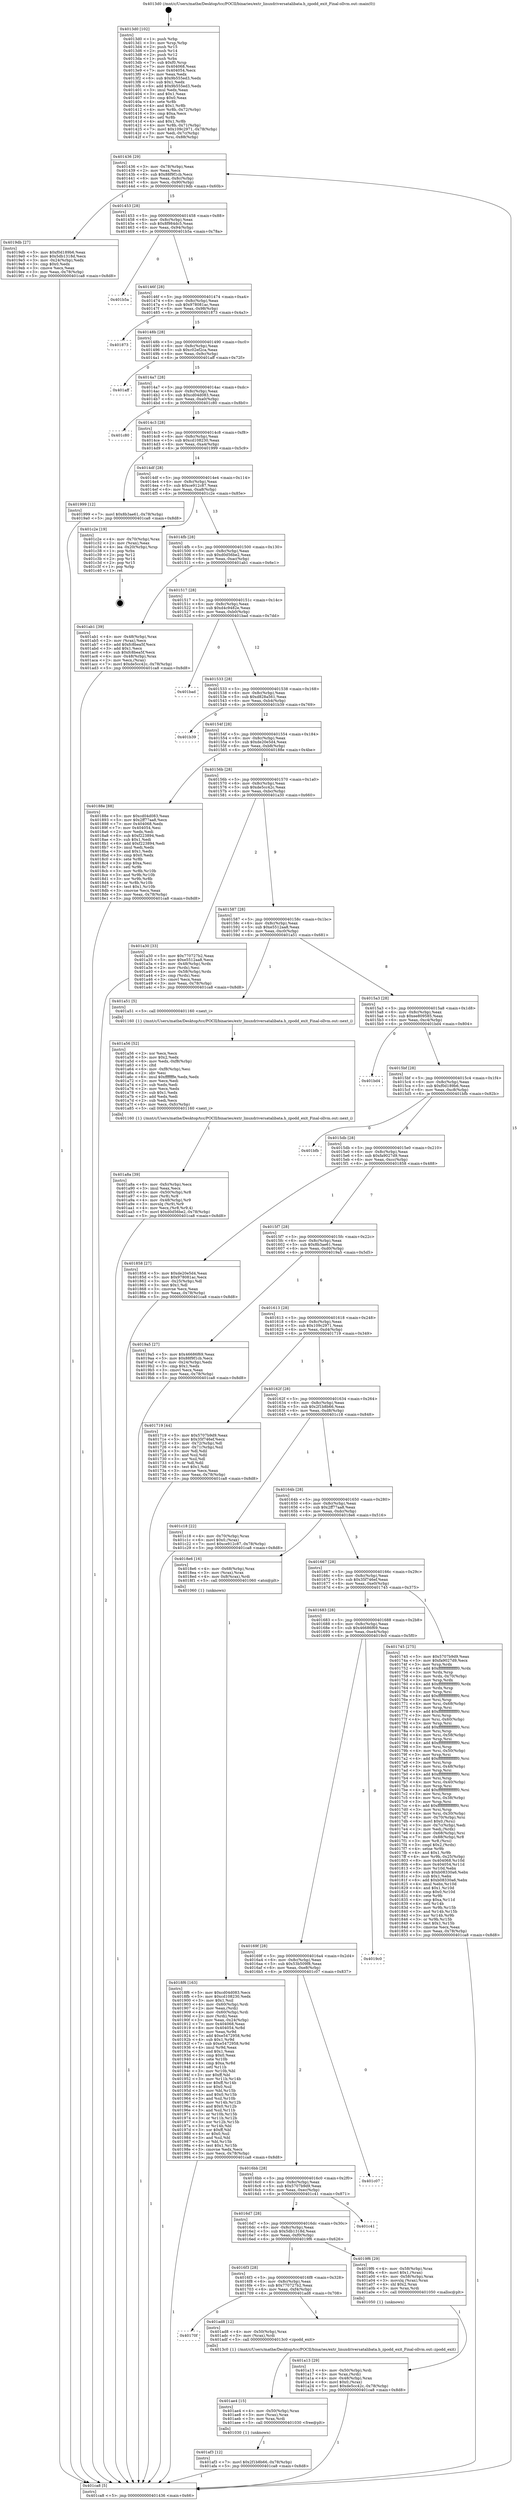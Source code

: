 digraph "0x4013d0" {
  label = "0x4013d0 (/mnt/c/Users/mathe/Desktop/tcc/POCII/binaries/extr_linuxdriversatalibata.h_zpodd_exit_Final-ollvm.out::main(0))"
  labelloc = "t"
  node[shape=record]

  Entry [label="",width=0.3,height=0.3,shape=circle,fillcolor=black,style=filled]
  "0x401436" [label="{
     0x401436 [29]\l
     | [instrs]\l
     &nbsp;&nbsp;0x401436 \<+3\>: mov -0x78(%rbp),%eax\l
     &nbsp;&nbsp;0x401439 \<+2\>: mov %eax,%ecx\l
     &nbsp;&nbsp;0x40143b \<+6\>: sub $0x88f9f1cb,%ecx\l
     &nbsp;&nbsp;0x401441 \<+6\>: mov %eax,-0x8c(%rbp)\l
     &nbsp;&nbsp;0x401447 \<+6\>: mov %ecx,-0x90(%rbp)\l
     &nbsp;&nbsp;0x40144d \<+6\>: je 00000000004019db \<main+0x60b\>\l
  }"]
  "0x4019db" [label="{
     0x4019db [27]\l
     | [instrs]\l
     &nbsp;&nbsp;0x4019db \<+5\>: mov $0xf0d189b6,%eax\l
     &nbsp;&nbsp;0x4019e0 \<+5\>: mov $0x5db1318d,%ecx\l
     &nbsp;&nbsp;0x4019e5 \<+3\>: mov -0x24(%rbp),%edx\l
     &nbsp;&nbsp;0x4019e8 \<+3\>: cmp $0x0,%edx\l
     &nbsp;&nbsp;0x4019eb \<+3\>: cmove %ecx,%eax\l
     &nbsp;&nbsp;0x4019ee \<+3\>: mov %eax,-0x78(%rbp)\l
     &nbsp;&nbsp;0x4019f1 \<+5\>: jmp 0000000000401ca8 \<main+0x8d8\>\l
  }"]
  "0x401453" [label="{
     0x401453 [28]\l
     | [instrs]\l
     &nbsp;&nbsp;0x401453 \<+5\>: jmp 0000000000401458 \<main+0x88\>\l
     &nbsp;&nbsp;0x401458 \<+6\>: mov -0x8c(%rbp),%eax\l
     &nbsp;&nbsp;0x40145e \<+5\>: sub $0x8f984dc5,%eax\l
     &nbsp;&nbsp;0x401463 \<+6\>: mov %eax,-0x94(%rbp)\l
     &nbsp;&nbsp;0x401469 \<+6\>: je 0000000000401b5a \<main+0x78a\>\l
  }"]
  Exit [label="",width=0.3,height=0.3,shape=circle,fillcolor=black,style=filled,peripheries=2]
  "0x401b5a" [label="{
     0x401b5a\l
  }", style=dashed]
  "0x40146f" [label="{
     0x40146f [28]\l
     | [instrs]\l
     &nbsp;&nbsp;0x40146f \<+5\>: jmp 0000000000401474 \<main+0xa4\>\l
     &nbsp;&nbsp;0x401474 \<+6\>: mov -0x8c(%rbp),%eax\l
     &nbsp;&nbsp;0x40147a \<+5\>: sub $0x978081ac,%eax\l
     &nbsp;&nbsp;0x40147f \<+6\>: mov %eax,-0x98(%rbp)\l
     &nbsp;&nbsp;0x401485 \<+6\>: je 0000000000401873 \<main+0x4a3\>\l
  }"]
  "0x401af3" [label="{
     0x401af3 [12]\l
     | [instrs]\l
     &nbsp;&nbsp;0x401af3 \<+7\>: movl $0x2f1b8b66,-0x78(%rbp)\l
     &nbsp;&nbsp;0x401afa \<+5\>: jmp 0000000000401ca8 \<main+0x8d8\>\l
  }"]
  "0x401873" [label="{
     0x401873\l
  }", style=dashed]
  "0x40148b" [label="{
     0x40148b [28]\l
     | [instrs]\l
     &nbsp;&nbsp;0x40148b \<+5\>: jmp 0000000000401490 \<main+0xc0\>\l
     &nbsp;&nbsp;0x401490 \<+6\>: mov -0x8c(%rbp),%eax\l
     &nbsp;&nbsp;0x401496 \<+5\>: sub $0xc02ef2ca,%eax\l
     &nbsp;&nbsp;0x40149b \<+6\>: mov %eax,-0x9c(%rbp)\l
     &nbsp;&nbsp;0x4014a1 \<+6\>: je 0000000000401aff \<main+0x72f\>\l
  }"]
  "0x401ae4" [label="{
     0x401ae4 [15]\l
     | [instrs]\l
     &nbsp;&nbsp;0x401ae4 \<+4\>: mov -0x50(%rbp),%rax\l
     &nbsp;&nbsp;0x401ae8 \<+3\>: mov (%rax),%rax\l
     &nbsp;&nbsp;0x401aeb \<+3\>: mov %rax,%rdi\l
     &nbsp;&nbsp;0x401aee \<+5\>: call 0000000000401030 \<free@plt\>\l
     | [calls]\l
     &nbsp;&nbsp;0x401030 \{1\} (unknown)\l
  }"]
  "0x401aff" [label="{
     0x401aff\l
  }", style=dashed]
  "0x4014a7" [label="{
     0x4014a7 [28]\l
     | [instrs]\l
     &nbsp;&nbsp;0x4014a7 \<+5\>: jmp 00000000004014ac \<main+0xdc\>\l
     &nbsp;&nbsp;0x4014ac \<+6\>: mov -0x8c(%rbp),%eax\l
     &nbsp;&nbsp;0x4014b2 \<+5\>: sub $0xcd04d083,%eax\l
     &nbsp;&nbsp;0x4014b7 \<+6\>: mov %eax,-0xa0(%rbp)\l
     &nbsp;&nbsp;0x4014bd \<+6\>: je 0000000000401c80 \<main+0x8b0\>\l
  }"]
  "0x40170f" [label="{
     0x40170f\l
  }", style=dashed]
  "0x401c80" [label="{
     0x401c80\l
  }", style=dashed]
  "0x4014c3" [label="{
     0x4014c3 [28]\l
     | [instrs]\l
     &nbsp;&nbsp;0x4014c3 \<+5\>: jmp 00000000004014c8 \<main+0xf8\>\l
     &nbsp;&nbsp;0x4014c8 \<+6\>: mov -0x8c(%rbp),%eax\l
     &nbsp;&nbsp;0x4014ce \<+5\>: sub $0xcd108230,%eax\l
     &nbsp;&nbsp;0x4014d3 \<+6\>: mov %eax,-0xa4(%rbp)\l
     &nbsp;&nbsp;0x4014d9 \<+6\>: je 0000000000401999 \<main+0x5c9\>\l
  }"]
  "0x401ad8" [label="{
     0x401ad8 [12]\l
     | [instrs]\l
     &nbsp;&nbsp;0x401ad8 \<+4\>: mov -0x50(%rbp),%rax\l
     &nbsp;&nbsp;0x401adc \<+3\>: mov (%rax),%rdi\l
     &nbsp;&nbsp;0x401adf \<+5\>: call 00000000004013c0 \<zpodd_exit\>\l
     | [calls]\l
     &nbsp;&nbsp;0x4013c0 \{1\} (/mnt/c/Users/mathe/Desktop/tcc/POCII/binaries/extr_linuxdriversatalibata.h_zpodd_exit_Final-ollvm.out::zpodd_exit)\l
  }"]
  "0x401999" [label="{
     0x401999 [12]\l
     | [instrs]\l
     &nbsp;&nbsp;0x401999 \<+7\>: movl $0x8b3ae61,-0x78(%rbp)\l
     &nbsp;&nbsp;0x4019a0 \<+5\>: jmp 0000000000401ca8 \<main+0x8d8\>\l
  }"]
  "0x4014df" [label="{
     0x4014df [28]\l
     | [instrs]\l
     &nbsp;&nbsp;0x4014df \<+5\>: jmp 00000000004014e4 \<main+0x114\>\l
     &nbsp;&nbsp;0x4014e4 \<+6\>: mov -0x8c(%rbp),%eax\l
     &nbsp;&nbsp;0x4014ea \<+5\>: sub $0xce912c87,%eax\l
     &nbsp;&nbsp;0x4014ef \<+6\>: mov %eax,-0xa8(%rbp)\l
     &nbsp;&nbsp;0x4014f5 \<+6\>: je 0000000000401c2e \<main+0x85e\>\l
  }"]
  "0x401a8a" [label="{
     0x401a8a [39]\l
     | [instrs]\l
     &nbsp;&nbsp;0x401a8a \<+6\>: mov -0xfc(%rbp),%ecx\l
     &nbsp;&nbsp;0x401a90 \<+3\>: imul %eax,%ecx\l
     &nbsp;&nbsp;0x401a93 \<+4\>: mov -0x50(%rbp),%r8\l
     &nbsp;&nbsp;0x401a97 \<+3\>: mov (%r8),%r8\l
     &nbsp;&nbsp;0x401a9a \<+4\>: mov -0x48(%rbp),%r9\l
     &nbsp;&nbsp;0x401a9e \<+3\>: movslq (%r9),%r9\l
     &nbsp;&nbsp;0x401aa1 \<+4\>: mov %ecx,(%r8,%r9,4)\l
     &nbsp;&nbsp;0x401aa5 \<+7\>: movl $0xd0d56be2,-0x78(%rbp)\l
     &nbsp;&nbsp;0x401aac \<+5\>: jmp 0000000000401ca8 \<main+0x8d8\>\l
  }"]
  "0x401c2e" [label="{
     0x401c2e [19]\l
     | [instrs]\l
     &nbsp;&nbsp;0x401c2e \<+4\>: mov -0x70(%rbp),%rax\l
     &nbsp;&nbsp;0x401c32 \<+2\>: mov (%rax),%eax\l
     &nbsp;&nbsp;0x401c34 \<+4\>: lea -0x20(%rbp),%rsp\l
     &nbsp;&nbsp;0x401c38 \<+1\>: pop %rbx\l
     &nbsp;&nbsp;0x401c39 \<+2\>: pop %r12\l
     &nbsp;&nbsp;0x401c3b \<+2\>: pop %r14\l
     &nbsp;&nbsp;0x401c3d \<+2\>: pop %r15\l
     &nbsp;&nbsp;0x401c3f \<+1\>: pop %rbp\l
     &nbsp;&nbsp;0x401c40 \<+1\>: ret\l
  }"]
  "0x4014fb" [label="{
     0x4014fb [28]\l
     | [instrs]\l
     &nbsp;&nbsp;0x4014fb \<+5\>: jmp 0000000000401500 \<main+0x130\>\l
     &nbsp;&nbsp;0x401500 \<+6\>: mov -0x8c(%rbp),%eax\l
     &nbsp;&nbsp;0x401506 \<+5\>: sub $0xd0d56be2,%eax\l
     &nbsp;&nbsp;0x40150b \<+6\>: mov %eax,-0xac(%rbp)\l
     &nbsp;&nbsp;0x401511 \<+6\>: je 0000000000401ab1 \<main+0x6e1\>\l
  }"]
  "0x401a56" [label="{
     0x401a56 [52]\l
     | [instrs]\l
     &nbsp;&nbsp;0x401a56 \<+2\>: xor %ecx,%ecx\l
     &nbsp;&nbsp;0x401a58 \<+5\>: mov $0x2,%edx\l
     &nbsp;&nbsp;0x401a5d \<+6\>: mov %edx,-0xf8(%rbp)\l
     &nbsp;&nbsp;0x401a63 \<+1\>: cltd\l
     &nbsp;&nbsp;0x401a64 \<+6\>: mov -0xf8(%rbp),%esi\l
     &nbsp;&nbsp;0x401a6a \<+2\>: idiv %esi\l
     &nbsp;&nbsp;0x401a6c \<+6\>: imul $0xfffffffe,%edx,%edx\l
     &nbsp;&nbsp;0x401a72 \<+2\>: mov %ecx,%edi\l
     &nbsp;&nbsp;0x401a74 \<+2\>: sub %edx,%edi\l
     &nbsp;&nbsp;0x401a76 \<+2\>: mov %ecx,%edx\l
     &nbsp;&nbsp;0x401a78 \<+3\>: sub $0x1,%edx\l
     &nbsp;&nbsp;0x401a7b \<+2\>: add %edx,%edi\l
     &nbsp;&nbsp;0x401a7d \<+2\>: sub %edi,%ecx\l
     &nbsp;&nbsp;0x401a7f \<+6\>: mov %ecx,-0xfc(%rbp)\l
     &nbsp;&nbsp;0x401a85 \<+5\>: call 0000000000401160 \<next_i\>\l
     | [calls]\l
     &nbsp;&nbsp;0x401160 \{1\} (/mnt/c/Users/mathe/Desktop/tcc/POCII/binaries/extr_linuxdriversatalibata.h_zpodd_exit_Final-ollvm.out::next_i)\l
  }"]
  "0x401ab1" [label="{
     0x401ab1 [39]\l
     | [instrs]\l
     &nbsp;&nbsp;0x401ab1 \<+4\>: mov -0x48(%rbp),%rax\l
     &nbsp;&nbsp;0x401ab5 \<+2\>: mov (%rax),%ecx\l
     &nbsp;&nbsp;0x401ab7 \<+6\>: add $0xfc8bea5f,%ecx\l
     &nbsp;&nbsp;0x401abd \<+3\>: add $0x1,%ecx\l
     &nbsp;&nbsp;0x401ac0 \<+6\>: sub $0xfc8bea5f,%ecx\l
     &nbsp;&nbsp;0x401ac6 \<+4\>: mov -0x48(%rbp),%rax\l
     &nbsp;&nbsp;0x401aca \<+2\>: mov %ecx,(%rax)\l
     &nbsp;&nbsp;0x401acc \<+7\>: movl $0xde5cc42c,-0x78(%rbp)\l
     &nbsp;&nbsp;0x401ad3 \<+5\>: jmp 0000000000401ca8 \<main+0x8d8\>\l
  }"]
  "0x401517" [label="{
     0x401517 [28]\l
     | [instrs]\l
     &nbsp;&nbsp;0x401517 \<+5\>: jmp 000000000040151c \<main+0x14c\>\l
     &nbsp;&nbsp;0x40151c \<+6\>: mov -0x8c(%rbp),%eax\l
     &nbsp;&nbsp;0x401522 \<+5\>: sub $0xd4c9482e,%eax\l
     &nbsp;&nbsp;0x401527 \<+6\>: mov %eax,-0xb0(%rbp)\l
     &nbsp;&nbsp;0x40152d \<+6\>: je 0000000000401bad \<main+0x7dd\>\l
  }"]
  "0x401a13" [label="{
     0x401a13 [29]\l
     | [instrs]\l
     &nbsp;&nbsp;0x401a13 \<+4\>: mov -0x50(%rbp),%rdi\l
     &nbsp;&nbsp;0x401a17 \<+3\>: mov %rax,(%rdi)\l
     &nbsp;&nbsp;0x401a1a \<+4\>: mov -0x48(%rbp),%rax\l
     &nbsp;&nbsp;0x401a1e \<+6\>: movl $0x0,(%rax)\l
     &nbsp;&nbsp;0x401a24 \<+7\>: movl $0xde5cc42c,-0x78(%rbp)\l
     &nbsp;&nbsp;0x401a2b \<+5\>: jmp 0000000000401ca8 \<main+0x8d8\>\l
  }"]
  "0x401bad" [label="{
     0x401bad\l
  }", style=dashed]
  "0x401533" [label="{
     0x401533 [28]\l
     | [instrs]\l
     &nbsp;&nbsp;0x401533 \<+5\>: jmp 0000000000401538 \<main+0x168\>\l
     &nbsp;&nbsp;0x401538 \<+6\>: mov -0x8c(%rbp),%eax\l
     &nbsp;&nbsp;0x40153e \<+5\>: sub $0xd828a561,%eax\l
     &nbsp;&nbsp;0x401543 \<+6\>: mov %eax,-0xb4(%rbp)\l
     &nbsp;&nbsp;0x401549 \<+6\>: je 0000000000401b39 \<main+0x769\>\l
  }"]
  "0x4016f3" [label="{
     0x4016f3 [28]\l
     | [instrs]\l
     &nbsp;&nbsp;0x4016f3 \<+5\>: jmp 00000000004016f8 \<main+0x328\>\l
     &nbsp;&nbsp;0x4016f8 \<+6\>: mov -0x8c(%rbp),%eax\l
     &nbsp;&nbsp;0x4016fe \<+5\>: sub $0x770727b2,%eax\l
     &nbsp;&nbsp;0x401703 \<+6\>: mov %eax,-0xf4(%rbp)\l
     &nbsp;&nbsp;0x401709 \<+6\>: je 0000000000401ad8 \<main+0x708\>\l
  }"]
  "0x401b39" [label="{
     0x401b39\l
  }", style=dashed]
  "0x40154f" [label="{
     0x40154f [28]\l
     | [instrs]\l
     &nbsp;&nbsp;0x40154f \<+5\>: jmp 0000000000401554 \<main+0x184\>\l
     &nbsp;&nbsp;0x401554 \<+6\>: mov -0x8c(%rbp),%eax\l
     &nbsp;&nbsp;0x40155a \<+5\>: sub $0xde20e5d4,%eax\l
     &nbsp;&nbsp;0x40155f \<+6\>: mov %eax,-0xb8(%rbp)\l
     &nbsp;&nbsp;0x401565 \<+6\>: je 000000000040188e \<main+0x4be\>\l
  }"]
  "0x4019f6" [label="{
     0x4019f6 [29]\l
     | [instrs]\l
     &nbsp;&nbsp;0x4019f6 \<+4\>: mov -0x58(%rbp),%rax\l
     &nbsp;&nbsp;0x4019fa \<+6\>: movl $0x1,(%rax)\l
     &nbsp;&nbsp;0x401a00 \<+4\>: mov -0x58(%rbp),%rax\l
     &nbsp;&nbsp;0x401a04 \<+3\>: movslq (%rax),%rax\l
     &nbsp;&nbsp;0x401a07 \<+4\>: shl $0x2,%rax\l
     &nbsp;&nbsp;0x401a0b \<+3\>: mov %rax,%rdi\l
     &nbsp;&nbsp;0x401a0e \<+5\>: call 0000000000401050 \<malloc@plt\>\l
     | [calls]\l
     &nbsp;&nbsp;0x401050 \{1\} (unknown)\l
  }"]
  "0x40188e" [label="{
     0x40188e [88]\l
     | [instrs]\l
     &nbsp;&nbsp;0x40188e \<+5\>: mov $0xcd04d083,%eax\l
     &nbsp;&nbsp;0x401893 \<+5\>: mov $0x2ff77aa8,%ecx\l
     &nbsp;&nbsp;0x401898 \<+7\>: mov 0x404068,%edx\l
     &nbsp;&nbsp;0x40189f \<+7\>: mov 0x404054,%esi\l
     &nbsp;&nbsp;0x4018a6 \<+2\>: mov %edx,%edi\l
     &nbsp;&nbsp;0x4018a8 \<+6\>: sub $0xf223894,%edi\l
     &nbsp;&nbsp;0x4018ae \<+3\>: sub $0x1,%edi\l
     &nbsp;&nbsp;0x4018b1 \<+6\>: add $0xf223894,%edi\l
     &nbsp;&nbsp;0x4018b7 \<+3\>: imul %edi,%edx\l
     &nbsp;&nbsp;0x4018ba \<+3\>: and $0x1,%edx\l
     &nbsp;&nbsp;0x4018bd \<+3\>: cmp $0x0,%edx\l
     &nbsp;&nbsp;0x4018c0 \<+4\>: sete %r8b\l
     &nbsp;&nbsp;0x4018c4 \<+3\>: cmp $0xa,%esi\l
     &nbsp;&nbsp;0x4018c7 \<+4\>: setl %r9b\l
     &nbsp;&nbsp;0x4018cb \<+3\>: mov %r8b,%r10b\l
     &nbsp;&nbsp;0x4018ce \<+3\>: and %r9b,%r10b\l
     &nbsp;&nbsp;0x4018d1 \<+3\>: xor %r9b,%r8b\l
     &nbsp;&nbsp;0x4018d4 \<+3\>: or %r8b,%r10b\l
     &nbsp;&nbsp;0x4018d7 \<+4\>: test $0x1,%r10b\l
     &nbsp;&nbsp;0x4018db \<+3\>: cmovne %ecx,%eax\l
     &nbsp;&nbsp;0x4018de \<+3\>: mov %eax,-0x78(%rbp)\l
     &nbsp;&nbsp;0x4018e1 \<+5\>: jmp 0000000000401ca8 \<main+0x8d8\>\l
  }"]
  "0x40156b" [label="{
     0x40156b [28]\l
     | [instrs]\l
     &nbsp;&nbsp;0x40156b \<+5\>: jmp 0000000000401570 \<main+0x1a0\>\l
     &nbsp;&nbsp;0x401570 \<+6\>: mov -0x8c(%rbp),%eax\l
     &nbsp;&nbsp;0x401576 \<+5\>: sub $0xde5cc42c,%eax\l
     &nbsp;&nbsp;0x40157b \<+6\>: mov %eax,-0xbc(%rbp)\l
     &nbsp;&nbsp;0x401581 \<+6\>: je 0000000000401a30 \<main+0x660\>\l
  }"]
  "0x4016d7" [label="{
     0x4016d7 [28]\l
     | [instrs]\l
     &nbsp;&nbsp;0x4016d7 \<+5\>: jmp 00000000004016dc \<main+0x30c\>\l
     &nbsp;&nbsp;0x4016dc \<+6\>: mov -0x8c(%rbp),%eax\l
     &nbsp;&nbsp;0x4016e2 \<+5\>: sub $0x5db1318d,%eax\l
     &nbsp;&nbsp;0x4016e7 \<+6\>: mov %eax,-0xf0(%rbp)\l
     &nbsp;&nbsp;0x4016ed \<+6\>: je 00000000004019f6 \<main+0x626\>\l
  }"]
  "0x401a30" [label="{
     0x401a30 [33]\l
     | [instrs]\l
     &nbsp;&nbsp;0x401a30 \<+5\>: mov $0x770727b2,%eax\l
     &nbsp;&nbsp;0x401a35 \<+5\>: mov $0xe5512aa8,%ecx\l
     &nbsp;&nbsp;0x401a3a \<+4\>: mov -0x48(%rbp),%rdx\l
     &nbsp;&nbsp;0x401a3e \<+2\>: mov (%rdx),%esi\l
     &nbsp;&nbsp;0x401a40 \<+4\>: mov -0x58(%rbp),%rdx\l
     &nbsp;&nbsp;0x401a44 \<+2\>: cmp (%rdx),%esi\l
     &nbsp;&nbsp;0x401a46 \<+3\>: cmovl %ecx,%eax\l
     &nbsp;&nbsp;0x401a49 \<+3\>: mov %eax,-0x78(%rbp)\l
     &nbsp;&nbsp;0x401a4c \<+5\>: jmp 0000000000401ca8 \<main+0x8d8\>\l
  }"]
  "0x401587" [label="{
     0x401587 [28]\l
     | [instrs]\l
     &nbsp;&nbsp;0x401587 \<+5\>: jmp 000000000040158c \<main+0x1bc\>\l
     &nbsp;&nbsp;0x40158c \<+6\>: mov -0x8c(%rbp),%eax\l
     &nbsp;&nbsp;0x401592 \<+5\>: sub $0xe5512aa8,%eax\l
     &nbsp;&nbsp;0x401597 \<+6\>: mov %eax,-0xc0(%rbp)\l
     &nbsp;&nbsp;0x40159d \<+6\>: je 0000000000401a51 \<main+0x681\>\l
  }"]
  "0x401c41" [label="{
     0x401c41\l
  }", style=dashed]
  "0x401a51" [label="{
     0x401a51 [5]\l
     | [instrs]\l
     &nbsp;&nbsp;0x401a51 \<+5\>: call 0000000000401160 \<next_i\>\l
     | [calls]\l
     &nbsp;&nbsp;0x401160 \{1\} (/mnt/c/Users/mathe/Desktop/tcc/POCII/binaries/extr_linuxdriversatalibata.h_zpodd_exit_Final-ollvm.out::next_i)\l
  }"]
  "0x4015a3" [label="{
     0x4015a3 [28]\l
     | [instrs]\l
     &nbsp;&nbsp;0x4015a3 \<+5\>: jmp 00000000004015a8 \<main+0x1d8\>\l
     &nbsp;&nbsp;0x4015a8 \<+6\>: mov -0x8c(%rbp),%eax\l
     &nbsp;&nbsp;0x4015ae \<+5\>: sub $0xee809585,%eax\l
     &nbsp;&nbsp;0x4015b3 \<+6\>: mov %eax,-0xc4(%rbp)\l
     &nbsp;&nbsp;0x4015b9 \<+6\>: je 0000000000401bd4 \<main+0x804\>\l
  }"]
  "0x4016bb" [label="{
     0x4016bb [28]\l
     | [instrs]\l
     &nbsp;&nbsp;0x4016bb \<+5\>: jmp 00000000004016c0 \<main+0x2f0\>\l
     &nbsp;&nbsp;0x4016c0 \<+6\>: mov -0x8c(%rbp),%eax\l
     &nbsp;&nbsp;0x4016c6 \<+5\>: sub $0x5707b9d9,%eax\l
     &nbsp;&nbsp;0x4016cb \<+6\>: mov %eax,-0xec(%rbp)\l
     &nbsp;&nbsp;0x4016d1 \<+6\>: je 0000000000401c41 \<main+0x871\>\l
  }"]
  "0x401bd4" [label="{
     0x401bd4\l
  }", style=dashed]
  "0x4015bf" [label="{
     0x4015bf [28]\l
     | [instrs]\l
     &nbsp;&nbsp;0x4015bf \<+5\>: jmp 00000000004015c4 \<main+0x1f4\>\l
     &nbsp;&nbsp;0x4015c4 \<+6\>: mov -0x8c(%rbp),%eax\l
     &nbsp;&nbsp;0x4015ca \<+5\>: sub $0xf0d189b6,%eax\l
     &nbsp;&nbsp;0x4015cf \<+6\>: mov %eax,-0xc8(%rbp)\l
     &nbsp;&nbsp;0x4015d5 \<+6\>: je 0000000000401bfb \<main+0x82b\>\l
  }"]
  "0x401c07" [label="{
     0x401c07\l
  }", style=dashed]
  "0x401bfb" [label="{
     0x401bfb\l
  }", style=dashed]
  "0x4015db" [label="{
     0x4015db [28]\l
     | [instrs]\l
     &nbsp;&nbsp;0x4015db \<+5\>: jmp 00000000004015e0 \<main+0x210\>\l
     &nbsp;&nbsp;0x4015e0 \<+6\>: mov -0x8c(%rbp),%eax\l
     &nbsp;&nbsp;0x4015e6 \<+5\>: sub $0xfa9027d9,%eax\l
     &nbsp;&nbsp;0x4015eb \<+6\>: mov %eax,-0xcc(%rbp)\l
     &nbsp;&nbsp;0x4015f1 \<+6\>: je 0000000000401858 \<main+0x488\>\l
  }"]
  "0x40169f" [label="{
     0x40169f [28]\l
     | [instrs]\l
     &nbsp;&nbsp;0x40169f \<+5\>: jmp 00000000004016a4 \<main+0x2d4\>\l
     &nbsp;&nbsp;0x4016a4 \<+6\>: mov -0x8c(%rbp),%eax\l
     &nbsp;&nbsp;0x4016aa \<+5\>: sub $0x53b509f8,%eax\l
     &nbsp;&nbsp;0x4016af \<+6\>: mov %eax,-0xe8(%rbp)\l
     &nbsp;&nbsp;0x4016b5 \<+6\>: je 0000000000401c07 \<main+0x837\>\l
  }"]
  "0x401858" [label="{
     0x401858 [27]\l
     | [instrs]\l
     &nbsp;&nbsp;0x401858 \<+5\>: mov $0xde20e5d4,%eax\l
     &nbsp;&nbsp;0x40185d \<+5\>: mov $0x978081ac,%ecx\l
     &nbsp;&nbsp;0x401862 \<+3\>: mov -0x25(%rbp),%dl\l
     &nbsp;&nbsp;0x401865 \<+3\>: test $0x1,%dl\l
     &nbsp;&nbsp;0x401868 \<+3\>: cmovne %ecx,%eax\l
     &nbsp;&nbsp;0x40186b \<+3\>: mov %eax,-0x78(%rbp)\l
     &nbsp;&nbsp;0x40186e \<+5\>: jmp 0000000000401ca8 \<main+0x8d8\>\l
  }"]
  "0x4015f7" [label="{
     0x4015f7 [28]\l
     | [instrs]\l
     &nbsp;&nbsp;0x4015f7 \<+5\>: jmp 00000000004015fc \<main+0x22c\>\l
     &nbsp;&nbsp;0x4015fc \<+6\>: mov -0x8c(%rbp),%eax\l
     &nbsp;&nbsp;0x401602 \<+5\>: sub $0x8b3ae61,%eax\l
     &nbsp;&nbsp;0x401607 \<+6\>: mov %eax,-0xd0(%rbp)\l
     &nbsp;&nbsp;0x40160d \<+6\>: je 00000000004019a5 \<main+0x5d5\>\l
  }"]
  "0x4019c0" [label="{
     0x4019c0\l
  }", style=dashed]
  "0x4019a5" [label="{
     0x4019a5 [27]\l
     | [instrs]\l
     &nbsp;&nbsp;0x4019a5 \<+5\>: mov $0x46686f69,%eax\l
     &nbsp;&nbsp;0x4019aa \<+5\>: mov $0x88f9f1cb,%ecx\l
     &nbsp;&nbsp;0x4019af \<+3\>: mov -0x24(%rbp),%edx\l
     &nbsp;&nbsp;0x4019b2 \<+3\>: cmp $0x1,%edx\l
     &nbsp;&nbsp;0x4019b5 \<+3\>: cmovl %ecx,%eax\l
     &nbsp;&nbsp;0x4019b8 \<+3\>: mov %eax,-0x78(%rbp)\l
     &nbsp;&nbsp;0x4019bb \<+5\>: jmp 0000000000401ca8 \<main+0x8d8\>\l
  }"]
  "0x401613" [label="{
     0x401613 [28]\l
     | [instrs]\l
     &nbsp;&nbsp;0x401613 \<+5\>: jmp 0000000000401618 \<main+0x248\>\l
     &nbsp;&nbsp;0x401618 \<+6\>: mov -0x8c(%rbp),%eax\l
     &nbsp;&nbsp;0x40161e \<+5\>: sub $0x109c2971,%eax\l
     &nbsp;&nbsp;0x401623 \<+6\>: mov %eax,-0xd4(%rbp)\l
     &nbsp;&nbsp;0x401629 \<+6\>: je 0000000000401719 \<main+0x349\>\l
  }"]
  "0x4018f6" [label="{
     0x4018f6 [163]\l
     | [instrs]\l
     &nbsp;&nbsp;0x4018f6 \<+5\>: mov $0xcd04d083,%ecx\l
     &nbsp;&nbsp;0x4018fb \<+5\>: mov $0xcd108230,%edx\l
     &nbsp;&nbsp;0x401900 \<+3\>: mov $0x1,%sil\l
     &nbsp;&nbsp;0x401903 \<+4\>: mov -0x60(%rbp),%rdi\l
     &nbsp;&nbsp;0x401907 \<+2\>: mov %eax,(%rdi)\l
     &nbsp;&nbsp;0x401909 \<+4\>: mov -0x60(%rbp),%rdi\l
     &nbsp;&nbsp;0x40190d \<+2\>: mov (%rdi),%eax\l
     &nbsp;&nbsp;0x40190f \<+3\>: mov %eax,-0x24(%rbp)\l
     &nbsp;&nbsp;0x401912 \<+7\>: mov 0x404068,%eax\l
     &nbsp;&nbsp;0x401919 \<+8\>: mov 0x404054,%r8d\l
     &nbsp;&nbsp;0x401921 \<+3\>: mov %eax,%r9d\l
     &nbsp;&nbsp;0x401924 \<+7\>: add $0xe5472958,%r9d\l
     &nbsp;&nbsp;0x40192b \<+4\>: sub $0x1,%r9d\l
     &nbsp;&nbsp;0x40192f \<+7\>: sub $0xe5472958,%r9d\l
     &nbsp;&nbsp;0x401936 \<+4\>: imul %r9d,%eax\l
     &nbsp;&nbsp;0x40193a \<+3\>: and $0x1,%eax\l
     &nbsp;&nbsp;0x40193d \<+3\>: cmp $0x0,%eax\l
     &nbsp;&nbsp;0x401940 \<+4\>: sete %r10b\l
     &nbsp;&nbsp;0x401944 \<+4\>: cmp $0xa,%r8d\l
     &nbsp;&nbsp;0x401948 \<+4\>: setl %r11b\l
     &nbsp;&nbsp;0x40194c \<+3\>: mov %r10b,%bl\l
     &nbsp;&nbsp;0x40194f \<+3\>: xor $0xff,%bl\l
     &nbsp;&nbsp;0x401952 \<+3\>: mov %r11b,%r14b\l
     &nbsp;&nbsp;0x401955 \<+4\>: xor $0xff,%r14b\l
     &nbsp;&nbsp;0x401959 \<+4\>: xor $0x0,%sil\l
     &nbsp;&nbsp;0x40195d \<+3\>: mov %bl,%r15b\l
     &nbsp;&nbsp;0x401960 \<+4\>: and $0x0,%r15b\l
     &nbsp;&nbsp;0x401964 \<+3\>: and %sil,%r10b\l
     &nbsp;&nbsp;0x401967 \<+3\>: mov %r14b,%r12b\l
     &nbsp;&nbsp;0x40196a \<+4\>: and $0x0,%r12b\l
     &nbsp;&nbsp;0x40196e \<+3\>: and %sil,%r11b\l
     &nbsp;&nbsp;0x401971 \<+3\>: or %r10b,%r15b\l
     &nbsp;&nbsp;0x401974 \<+3\>: or %r11b,%r12b\l
     &nbsp;&nbsp;0x401977 \<+3\>: xor %r12b,%r15b\l
     &nbsp;&nbsp;0x40197a \<+3\>: or %r14b,%bl\l
     &nbsp;&nbsp;0x40197d \<+3\>: xor $0xff,%bl\l
     &nbsp;&nbsp;0x401980 \<+4\>: or $0x0,%sil\l
     &nbsp;&nbsp;0x401984 \<+3\>: and %sil,%bl\l
     &nbsp;&nbsp;0x401987 \<+3\>: or %bl,%r15b\l
     &nbsp;&nbsp;0x40198a \<+4\>: test $0x1,%r15b\l
     &nbsp;&nbsp;0x40198e \<+3\>: cmovne %edx,%ecx\l
     &nbsp;&nbsp;0x401991 \<+3\>: mov %ecx,-0x78(%rbp)\l
     &nbsp;&nbsp;0x401994 \<+5\>: jmp 0000000000401ca8 \<main+0x8d8\>\l
  }"]
  "0x401719" [label="{
     0x401719 [44]\l
     | [instrs]\l
     &nbsp;&nbsp;0x401719 \<+5\>: mov $0x5707b9d9,%eax\l
     &nbsp;&nbsp;0x40171e \<+5\>: mov $0x35f746ef,%ecx\l
     &nbsp;&nbsp;0x401723 \<+3\>: mov -0x72(%rbp),%dl\l
     &nbsp;&nbsp;0x401726 \<+4\>: mov -0x71(%rbp),%sil\l
     &nbsp;&nbsp;0x40172a \<+3\>: mov %dl,%dil\l
     &nbsp;&nbsp;0x40172d \<+3\>: and %sil,%dil\l
     &nbsp;&nbsp;0x401730 \<+3\>: xor %sil,%dl\l
     &nbsp;&nbsp;0x401733 \<+3\>: or %dl,%dil\l
     &nbsp;&nbsp;0x401736 \<+4\>: test $0x1,%dil\l
     &nbsp;&nbsp;0x40173a \<+3\>: cmovne %ecx,%eax\l
     &nbsp;&nbsp;0x40173d \<+3\>: mov %eax,-0x78(%rbp)\l
     &nbsp;&nbsp;0x401740 \<+5\>: jmp 0000000000401ca8 \<main+0x8d8\>\l
  }"]
  "0x40162f" [label="{
     0x40162f [28]\l
     | [instrs]\l
     &nbsp;&nbsp;0x40162f \<+5\>: jmp 0000000000401634 \<main+0x264\>\l
     &nbsp;&nbsp;0x401634 \<+6\>: mov -0x8c(%rbp),%eax\l
     &nbsp;&nbsp;0x40163a \<+5\>: sub $0x2f1b8b66,%eax\l
     &nbsp;&nbsp;0x40163f \<+6\>: mov %eax,-0xd8(%rbp)\l
     &nbsp;&nbsp;0x401645 \<+6\>: je 0000000000401c18 \<main+0x848\>\l
  }"]
  "0x401ca8" [label="{
     0x401ca8 [5]\l
     | [instrs]\l
     &nbsp;&nbsp;0x401ca8 \<+5\>: jmp 0000000000401436 \<main+0x66\>\l
  }"]
  "0x4013d0" [label="{
     0x4013d0 [102]\l
     | [instrs]\l
     &nbsp;&nbsp;0x4013d0 \<+1\>: push %rbp\l
     &nbsp;&nbsp;0x4013d1 \<+3\>: mov %rsp,%rbp\l
     &nbsp;&nbsp;0x4013d4 \<+2\>: push %r15\l
     &nbsp;&nbsp;0x4013d6 \<+2\>: push %r14\l
     &nbsp;&nbsp;0x4013d8 \<+2\>: push %r12\l
     &nbsp;&nbsp;0x4013da \<+1\>: push %rbx\l
     &nbsp;&nbsp;0x4013db \<+7\>: sub $0xf0,%rsp\l
     &nbsp;&nbsp;0x4013e2 \<+7\>: mov 0x404068,%eax\l
     &nbsp;&nbsp;0x4013e9 \<+7\>: mov 0x404054,%ecx\l
     &nbsp;&nbsp;0x4013f0 \<+2\>: mov %eax,%edx\l
     &nbsp;&nbsp;0x4013f2 \<+6\>: sub $0x9b555ed3,%edx\l
     &nbsp;&nbsp;0x4013f8 \<+3\>: sub $0x1,%edx\l
     &nbsp;&nbsp;0x4013fb \<+6\>: add $0x9b555ed3,%edx\l
     &nbsp;&nbsp;0x401401 \<+3\>: imul %edx,%eax\l
     &nbsp;&nbsp;0x401404 \<+3\>: and $0x1,%eax\l
     &nbsp;&nbsp;0x401407 \<+3\>: cmp $0x0,%eax\l
     &nbsp;&nbsp;0x40140a \<+4\>: sete %r8b\l
     &nbsp;&nbsp;0x40140e \<+4\>: and $0x1,%r8b\l
     &nbsp;&nbsp;0x401412 \<+4\>: mov %r8b,-0x72(%rbp)\l
     &nbsp;&nbsp;0x401416 \<+3\>: cmp $0xa,%ecx\l
     &nbsp;&nbsp;0x401419 \<+4\>: setl %r8b\l
     &nbsp;&nbsp;0x40141d \<+4\>: and $0x1,%r8b\l
     &nbsp;&nbsp;0x401421 \<+4\>: mov %r8b,-0x71(%rbp)\l
     &nbsp;&nbsp;0x401425 \<+7\>: movl $0x109c2971,-0x78(%rbp)\l
     &nbsp;&nbsp;0x40142c \<+3\>: mov %edi,-0x7c(%rbp)\l
     &nbsp;&nbsp;0x40142f \<+7\>: mov %rsi,-0x88(%rbp)\l
  }"]
  "0x401683" [label="{
     0x401683 [28]\l
     | [instrs]\l
     &nbsp;&nbsp;0x401683 \<+5\>: jmp 0000000000401688 \<main+0x2b8\>\l
     &nbsp;&nbsp;0x401688 \<+6\>: mov -0x8c(%rbp),%eax\l
     &nbsp;&nbsp;0x40168e \<+5\>: sub $0x46686f69,%eax\l
     &nbsp;&nbsp;0x401693 \<+6\>: mov %eax,-0xe4(%rbp)\l
     &nbsp;&nbsp;0x401699 \<+6\>: je 00000000004019c0 \<main+0x5f0\>\l
  }"]
  "0x401c18" [label="{
     0x401c18 [22]\l
     | [instrs]\l
     &nbsp;&nbsp;0x401c18 \<+4\>: mov -0x70(%rbp),%rax\l
     &nbsp;&nbsp;0x401c1c \<+6\>: movl $0x0,(%rax)\l
     &nbsp;&nbsp;0x401c22 \<+7\>: movl $0xce912c87,-0x78(%rbp)\l
     &nbsp;&nbsp;0x401c29 \<+5\>: jmp 0000000000401ca8 \<main+0x8d8\>\l
  }"]
  "0x40164b" [label="{
     0x40164b [28]\l
     | [instrs]\l
     &nbsp;&nbsp;0x40164b \<+5\>: jmp 0000000000401650 \<main+0x280\>\l
     &nbsp;&nbsp;0x401650 \<+6\>: mov -0x8c(%rbp),%eax\l
     &nbsp;&nbsp;0x401656 \<+5\>: sub $0x2ff77aa8,%eax\l
     &nbsp;&nbsp;0x40165b \<+6\>: mov %eax,-0xdc(%rbp)\l
     &nbsp;&nbsp;0x401661 \<+6\>: je 00000000004018e6 \<main+0x516\>\l
  }"]
  "0x401745" [label="{
     0x401745 [275]\l
     | [instrs]\l
     &nbsp;&nbsp;0x401745 \<+5\>: mov $0x5707b9d9,%eax\l
     &nbsp;&nbsp;0x40174a \<+5\>: mov $0xfa9027d9,%ecx\l
     &nbsp;&nbsp;0x40174f \<+3\>: mov %rsp,%rdx\l
     &nbsp;&nbsp;0x401752 \<+4\>: add $0xfffffffffffffff0,%rdx\l
     &nbsp;&nbsp;0x401756 \<+3\>: mov %rdx,%rsp\l
     &nbsp;&nbsp;0x401759 \<+4\>: mov %rdx,-0x70(%rbp)\l
     &nbsp;&nbsp;0x40175d \<+3\>: mov %rsp,%rdx\l
     &nbsp;&nbsp;0x401760 \<+4\>: add $0xfffffffffffffff0,%rdx\l
     &nbsp;&nbsp;0x401764 \<+3\>: mov %rdx,%rsp\l
     &nbsp;&nbsp;0x401767 \<+3\>: mov %rsp,%rsi\l
     &nbsp;&nbsp;0x40176a \<+4\>: add $0xfffffffffffffff0,%rsi\l
     &nbsp;&nbsp;0x40176e \<+3\>: mov %rsi,%rsp\l
     &nbsp;&nbsp;0x401771 \<+4\>: mov %rsi,-0x68(%rbp)\l
     &nbsp;&nbsp;0x401775 \<+3\>: mov %rsp,%rsi\l
     &nbsp;&nbsp;0x401778 \<+4\>: add $0xfffffffffffffff0,%rsi\l
     &nbsp;&nbsp;0x40177c \<+3\>: mov %rsi,%rsp\l
     &nbsp;&nbsp;0x40177f \<+4\>: mov %rsi,-0x60(%rbp)\l
     &nbsp;&nbsp;0x401783 \<+3\>: mov %rsp,%rsi\l
     &nbsp;&nbsp;0x401786 \<+4\>: add $0xfffffffffffffff0,%rsi\l
     &nbsp;&nbsp;0x40178a \<+3\>: mov %rsi,%rsp\l
     &nbsp;&nbsp;0x40178d \<+4\>: mov %rsi,-0x58(%rbp)\l
     &nbsp;&nbsp;0x401791 \<+3\>: mov %rsp,%rsi\l
     &nbsp;&nbsp;0x401794 \<+4\>: add $0xfffffffffffffff0,%rsi\l
     &nbsp;&nbsp;0x401798 \<+3\>: mov %rsi,%rsp\l
     &nbsp;&nbsp;0x40179b \<+4\>: mov %rsi,-0x50(%rbp)\l
     &nbsp;&nbsp;0x40179f \<+3\>: mov %rsp,%rsi\l
     &nbsp;&nbsp;0x4017a2 \<+4\>: add $0xfffffffffffffff0,%rsi\l
     &nbsp;&nbsp;0x4017a6 \<+3\>: mov %rsi,%rsp\l
     &nbsp;&nbsp;0x4017a9 \<+4\>: mov %rsi,-0x48(%rbp)\l
     &nbsp;&nbsp;0x4017ad \<+3\>: mov %rsp,%rsi\l
     &nbsp;&nbsp;0x4017b0 \<+4\>: add $0xfffffffffffffff0,%rsi\l
     &nbsp;&nbsp;0x4017b4 \<+3\>: mov %rsi,%rsp\l
     &nbsp;&nbsp;0x4017b7 \<+4\>: mov %rsi,-0x40(%rbp)\l
     &nbsp;&nbsp;0x4017bb \<+3\>: mov %rsp,%rsi\l
     &nbsp;&nbsp;0x4017be \<+4\>: add $0xfffffffffffffff0,%rsi\l
     &nbsp;&nbsp;0x4017c2 \<+3\>: mov %rsi,%rsp\l
     &nbsp;&nbsp;0x4017c5 \<+4\>: mov %rsi,-0x38(%rbp)\l
     &nbsp;&nbsp;0x4017c9 \<+3\>: mov %rsp,%rsi\l
     &nbsp;&nbsp;0x4017cc \<+4\>: add $0xfffffffffffffff0,%rsi\l
     &nbsp;&nbsp;0x4017d0 \<+3\>: mov %rsi,%rsp\l
     &nbsp;&nbsp;0x4017d3 \<+4\>: mov %rsi,-0x30(%rbp)\l
     &nbsp;&nbsp;0x4017d7 \<+4\>: mov -0x70(%rbp),%rsi\l
     &nbsp;&nbsp;0x4017db \<+6\>: movl $0x0,(%rsi)\l
     &nbsp;&nbsp;0x4017e1 \<+3\>: mov -0x7c(%rbp),%edi\l
     &nbsp;&nbsp;0x4017e4 \<+2\>: mov %edi,(%rdx)\l
     &nbsp;&nbsp;0x4017e6 \<+4\>: mov -0x68(%rbp),%rsi\l
     &nbsp;&nbsp;0x4017ea \<+7\>: mov -0x88(%rbp),%r8\l
     &nbsp;&nbsp;0x4017f1 \<+3\>: mov %r8,(%rsi)\l
     &nbsp;&nbsp;0x4017f4 \<+3\>: cmpl $0x2,(%rdx)\l
     &nbsp;&nbsp;0x4017f7 \<+4\>: setne %r9b\l
     &nbsp;&nbsp;0x4017fb \<+4\>: and $0x1,%r9b\l
     &nbsp;&nbsp;0x4017ff \<+4\>: mov %r9b,-0x25(%rbp)\l
     &nbsp;&nbsp;0x401803 \<+8\>: mov 0x404068,%r10d\l
     &nbsp;&nbsp;0x40180b \<+8\>: mov 0x404054,%r11d\l
     &nbsp;&nbsp;0x401813 \<+3\>: mov %r10d,%ebx\l
     &nbsp;&nbsp;0x401816 \<+6\>: sub $0xb08330a6,%ebx\l
     &nbsp;&nbsp;0x40181c \<+3\>: sub $0x1,%ebx\l
     &nbsp;&nbsp;0x40181f \<+6\>: add $0xb08330a6,%ebx\l
     &nbsp;&nbsp;0x401825 \<+4\>: imul %ebx,%r10d\l
     &nbsp;&nbsp;0x401829 \<+4\>: and $0x1,%r10d\l
     &nbsp;&nbsp;0x40182d \<+4\>: cmp $0x0,%r10d\l
     &nbsp;&nbsp;0x401831 \<+4\>: sete %r9b\l
     &nbsp;&nbsp;0x401835 \<+4\>: cmp $0xa,%r11d\l
     &nbsp;&nbsp;0x401839 \<+4\>: setl %r14b\l
     &nbsp;&nbsp;0x40183d \<+3\>: mov %r9b,%r15b\l
     &nbsp;&nbsp;0x401840 \<+3\>: and %r14b,%r15b\l
     &nbsp;&nbsp;0x401843 \<+3\>: xor %r14b,%r9b\l
     &nbsp;&nbsp;0x401846 \<+3\>: or %r9b,%r15b\l
     &nbsp;&nbsp;0x401849 \<+4\>: test $0x1,%r15b\l
     &nbsp;&nbsp;0x40184d \<+3\>: cmovne %ecx,%eax\l
     &nbsp;&nbsp;0x401850 \<+3\>: mov %eax,-0x78(%rbp)\l
     &nbsp;&nbsp;0x401853 \<+5\>: jmp 0000000000401ca8 \<main+0x8d8\>\l
  }"]
  "0x4018e6" [label="{
     0x4018e6 [16]\l
     | [instrs]\l
     &nbsp;&nbsp;0x4018e6 \<+4\>: mov -0x68(%rbp),%rax\l
     &nbsp;&nbsp;0x4018ea \<+3\>: mov (%rax),%rax\l
     &nbsp;&nbsp;0x4018ed \<+4\>: mov 0x8(%rax),%rdi\l
     &nbsp;&nbsp;0x4018f1 \<+5\>: call 0000000000401060 \<atoi@plt\>\l
     | [calls]\l
     &nbsp;&nbsp;0x401060 \{1\} (unknown)\l
  }"]
  "0x401667" [label="{
     0x401667 [28]\l
     | [instrs]\l
     &nbsp;&nbsp;0x401667 \<+5\>: jmp 000000000040166c \<main+0x29c\>\l
     &nbsp;&nbsp;0x40166c \<+6\>: mov -0x8c(%rbp),%eax\l
     &nbsp;&nbsp;0x401672 \<+5\>: sub $0x35f746ef,%eax\l
     &nbsp;&nbsp;0x401677 \<+6\>: mov %eax,-0xe0(%rbp)\l
     &nbsp;&nbsp;0x40167d \<+6\>: je 0000000000401745 \<main+0x375\>\l
  }"]
  Entry -> "0x4013d0" [label=" 1"]
  "0x401436" -> "0x4019db" [label=" 1"]
  "0x401436" -> "0x401453" [label=" 15"]
  "0x401c2e" -> Exit [label=" 1"]
  "0x401453" -> "0x401b5a" [label=" 0"]
  "0x401453" -> "0x40146f" [label=" 15"]
  "0x401c18" -> "0x401ca8" [label=" 1"]
  "0x40146f" -> "0x401873" [label=" 0"]
  "0x40146f" -> "0x40148b" [label=" 15"]
  "0x401af3" -> "0x401ca8" [label=" 1"]
  "0x40148b" -> "0x401aff" [label=" 0"]
  "0x40148b" -> "0x4014a7" [label=" 15"]
  "0x401ae4" -> "0x401af3" [label=" 1"]
  "0x4014a7" -> "0x401c80" [label=" 0"]
  "0x4014a7" -> "0x4014c3" [label=" 15"]
  "0x401ad8" -> "0x401ae4" [label=" 1"]
  "0x4014c3" -> "0x401999" [label=" 1"]
  "0x4014c3" -> "0x4014df" [label=" 14"]
  "0x4016f3" -> "0x40170f" [label=" 0"]
  "0x4014df" -> "0x401c2e" [label=" 1"]
  "0x4014df" -> "0x4014fb" [label=" 13"]
  "0x4016f3" -> "0x401ad8" [label=" 1"]
  "0x4014fb" -> "0x401ab1" [label=" 1"]
  "0x4014fb" -> "0x401517" [label=" 12"]
  "0x401ab1" -> "0x401ca8" [label=" 1"]
  "0x401517" -> "0x401bad" [label=" 0"]
  "0x401517" -> "0x401533" [label=" 12"]
  "0x401a8a" -> "0x401ca8" [label=" 1"]
  "0x401533" -> "0x401b39" [label=" 0"]
  "0x401533" -> "0x40154f" [label=" 12"]
  "0x401a56" -> "0x401a8a" [label=" 1"]
  "0x40154f" -> "0x40188e" [label=" 1"]
  "0x40154f" -> "0x40156b" [label=" 11"]
  "0x401a51" -> "0x401a56" [label=" 1"]
  "0x40156b" -> "0x401a30" [label=" 2"]
  "0x40156b" -> "0x401587" [label=" 9"]
  "0x401a13" -> "0x401ca8" [label=" 1"]
  "0x401587" -> "0x401a51" [label=" 1"]
  "0x401587" -> "0x4015a3" [label=" 8"]
  "0x4019f6" -> "0x401a13" [label=" 1"]
  "0x4015a3" -> "0x401bd4" [label=" 0"]
  "0x4015a3" -> "0x4015bf" [label=" 8"]
  "0x4016d7" -> "0x4019f6" [label=" 1"]
  "0x4015bf" -> "0x401bfb" [label=" 0"]
  "0x4015bf" -> "0x4015db" [label=" 8"]
  "0x401a30" -> "0x401ca8" [label=" 2"]
  "0x4015db" -> "0x401858" [label=" 1"]
  "0x4015db" -> "0x4015f7" [label=" 7"]
  "0x4016bb" -> "0x401c41" [label=" 0"]
  "0x4015f7" -> "0x4019a5" [label=" 1"]
  "0x4015f7" -> "0x401613" [label=" 6"]
  "0x4016d7" -> "0x4016f3" [label=" 1"]
  "0x401613" -> "0x401719" [label=" 1"]
  "0x401613" -> "0x40162f" [label=" 5"]
  "0x401719" -> "0x401ca8" [label=" 1"]
  "0x4013d0" -> "0x401436" [label=" 1"]
  "0x401ca8" -> "0x401436" [label=" 15"]
  "0x40169f" -> "0x401c07" [label=" 0"]
  "0x40162f" -> "0x401c18" [label=" 1"]
  "0x40162f" -> "0x40164b" [label=" 4"]
  "0x401683" -> "0x40169f" [label=" 2"]
  "0x40164b" -> "0x4018e6" [label=" 1"]
  "0x40164b" -> "0x401667" [label=" 3"]
  "0x401683" -> "0x4019c0" [label=" 0"]
  "0x401667" -> "0x401745" [label=" 1"]
  "0x401667" -> "0x401683" [label=" 2"]
  "0x4016bb" -> "0x4016d7" [label=" 2"]
  "0x401745" -> "0x401ca8" [label=" 1"]
  "0x401858" -> "0x401ca8" [label=" 1"]
  "0x40188e" -> "0x401ca8" [label=" 1"]
  "0x4018e6" -> "0x4018f6" [label=" 1"]
  "0x4018f6" -> "0x401ca8" [label=" 1"]
  "0x401999" -> "0x401ca8" [label=" 1"]
  "0x4019a5" -> "0x401ca8" [label=" 1"]
  "0x4019db" -> "0x401ca8" [label=" 1"]
  "0x40169f" -> "0x4016bb" [label=" 2"]
}
